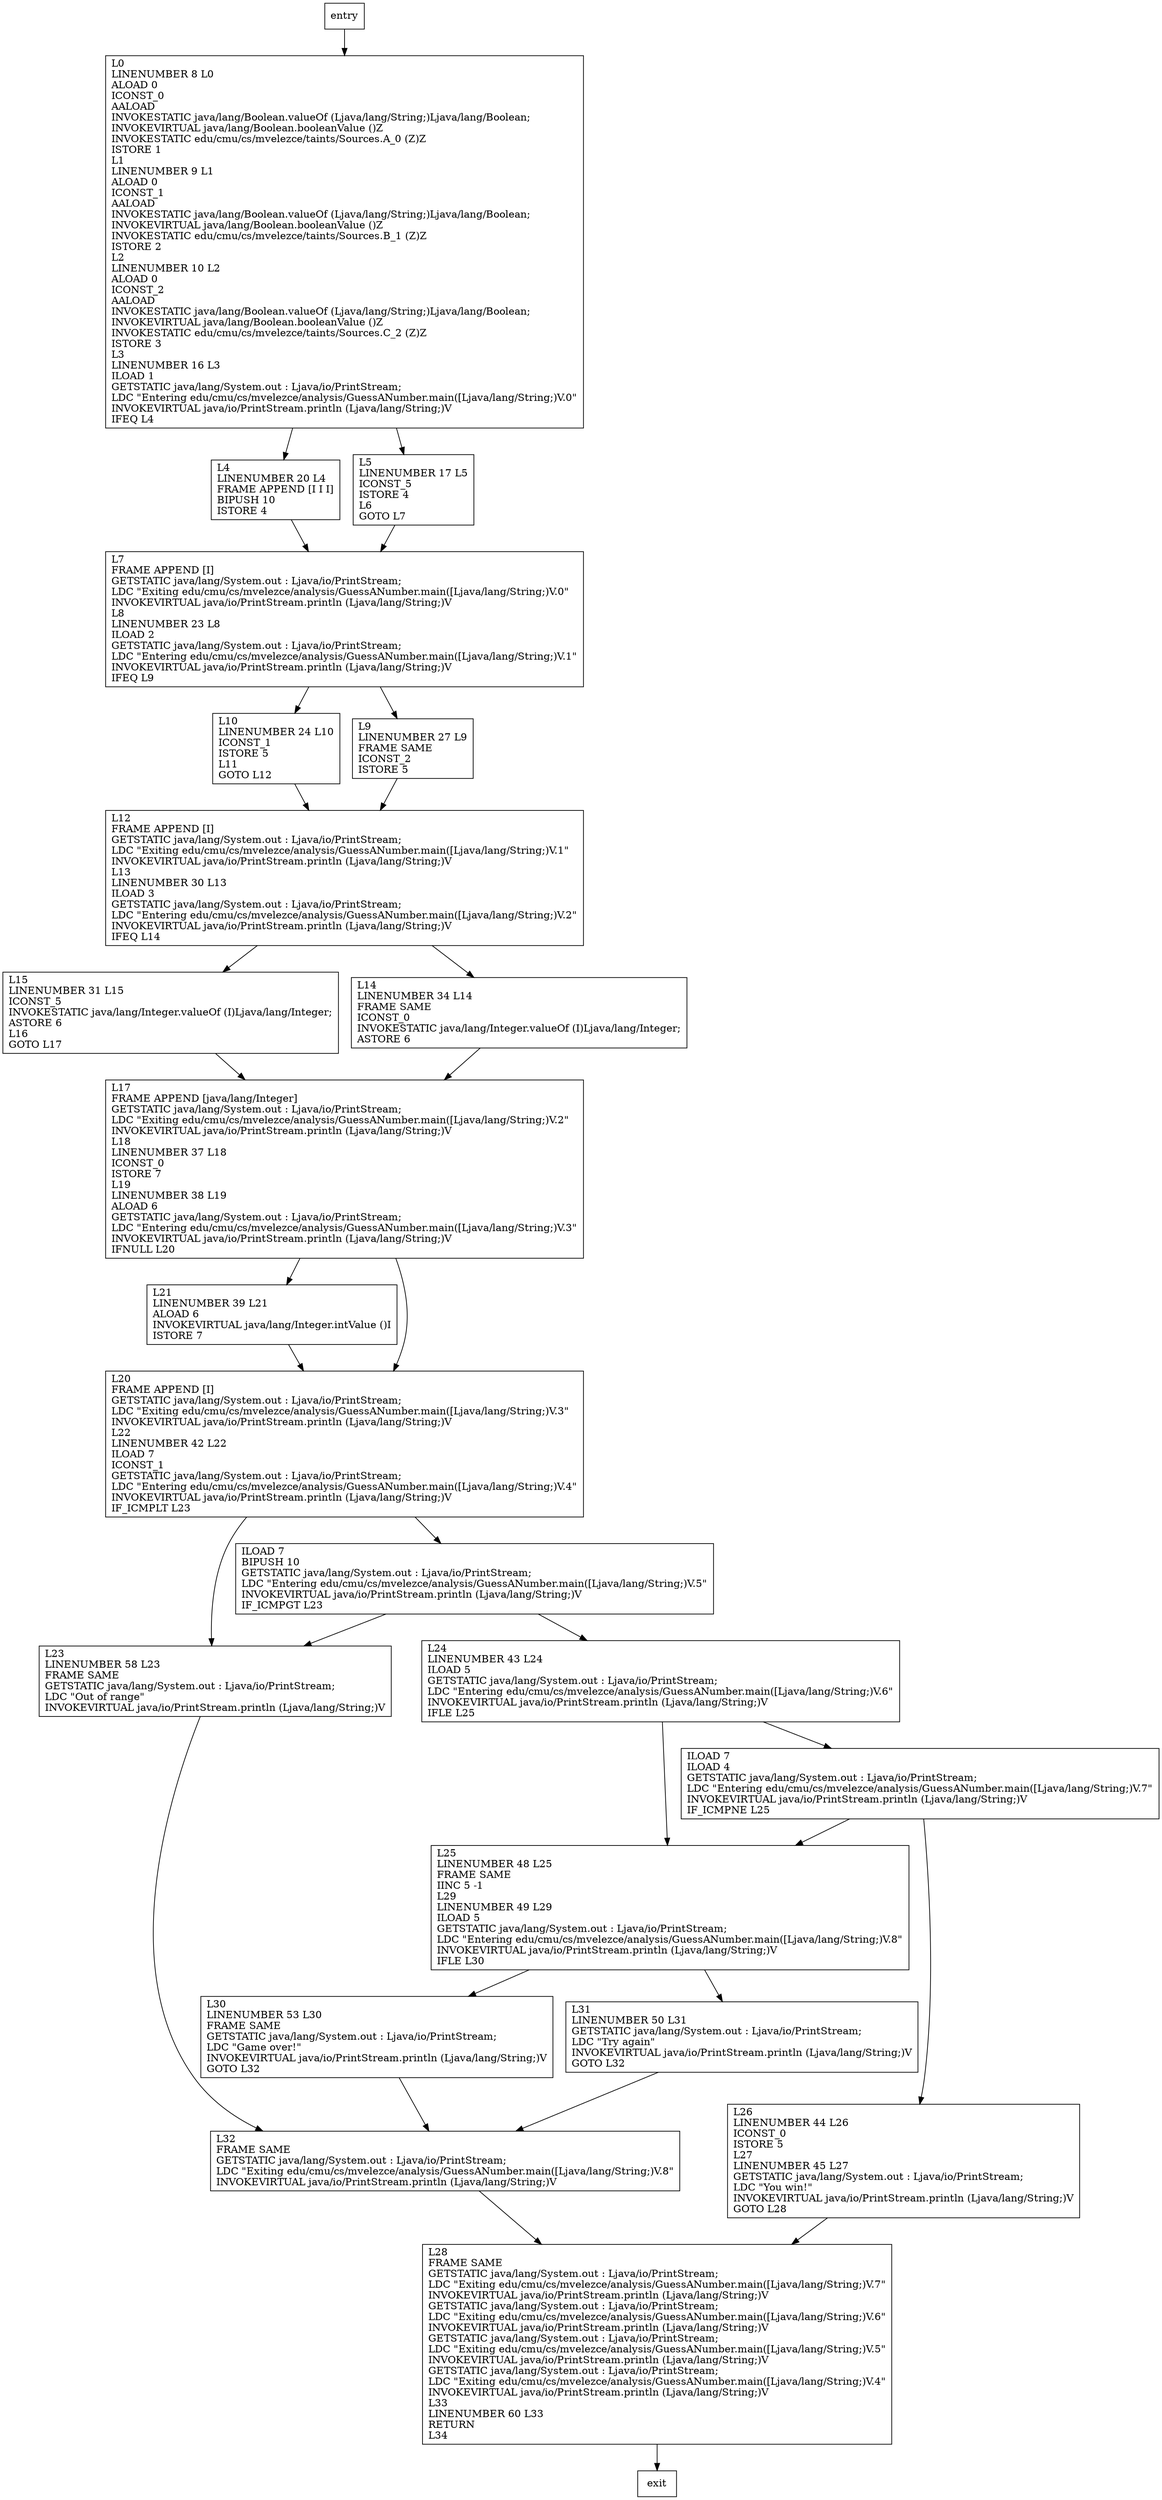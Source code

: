 digraph main {
node [shape=record];
1724222467 [label="ILOAD 7\lILOAD 4\lGETSTATIC java/lang/System.out : Ljava/io/PrintStream;\lLDC \"Entering edu/cmu/cs/mvelezce/analysis/GuessANumber.main([Ljava/lang/String;)V.7\"\lINVOKEVIRTUAL java/io/PrintStream.println (Ljava/lang/String;)V\lIF_ICMPNE L25\l"];
1512984183 [label="L4\lLINENUMBER 20 L4\lFRAME APPEND [I I I]\lBIPUSH 10\lISTORE 4\l"];
2035032781 [label="L7\lFRAME APPEND [I]\lGETSTATIC java/lang/System.out : Ljava/io/PrintStream;\lLDC \"Exiting edu/cmu/cs/mvelezce/analysis/GuessANumber.main([Ljava/lang/String;)V.0\"\lINVOKEVIRTUAL java/io/PrintStream.println (Ljava/lang/String;)V\lL8\lLINENUMBER 23 L8\lILOAD 2\lGETSTATIC java/lang/System.out : Ljava/io/PrintStream;\lLDC \"Entering edu/cmu/cs/mvelezce/analysis/GuessANumber.main([Ljava/lang/String;)V.1\"\lINVOKEVIRTUAL java/io/PrintStream.println (Ljava/lang/String;)V\lIFEQ L9\l"];
647213705 [label="L25\lLINENUMBER 48 L25\lFRAME SAME\lIINC 5 -1\lL29\lLINENUMBER 49 L29\lILOAD 5\lGETSTATIC java/lang/System.out : Ljava/io/PrintStream;\lLDC \"Entering edu/cmu/cs/mvelezce/analysis/GuessANumber.main([Ljava/lang/String;)V.8\"\lINVOKEVIRTUAL java/io/PrintStream.println (Ljava/lang/String;)V\lIFLE L30\l"];
96141602 [label="L10\lLINENUMBER 24 L10\lICONST_1\lISTORE 5\lL11\lGOTO L12\l"];
702811569 [label="L26\lLINENUMBER 44 L26\lICONST_0\lISTORE 5\lL27\lLINENUMBER 45 L27\lGETSTATIC java/lang/System.out : Ljava/io/PrintStream;\lLDC \"You win!\"\lINVOKEVIRTUAL java/io/PrintStream.println (Ljava/lang/String;)V\lGOTO L28\l"];
917887967 [label="L32\lFRAME SAME\lGETSTATIC java/lang/System.out : Ljava/io/PrintStream;\lLDC \"Exiting edu/cmu/cs/mvelezce/analysis/GuessANumber.main([Ljava/lang/String;)V.8\"\lINVOKEVIRTUAL java/io/PrintStream.println (Ljava/lang/String;)V\l"];
898412346 [label="L15\lLINENUMBER 31 L15\lICONST_5\lINVOKESTATIC java/lang/Integer.valueOf (I)Ljava/lang/Integer;\lASTORE 6\lL16\lGOTO L17\l"];
720241011 [label="L21\lLINENUMBER 39 L21\lALOAD 6\lINVOKEVIRTUAL java/lang/Integer.intValue ()I\lISTORE 7\l"];
1513270153 [label="L23\lLINENUMBER 58 L23\lFRAME SAME\lGETSTATIC java/lang/System.out : Ljava/io/PrintStream;\lLDC \"Out of range\"\lINVOKEVIRTUAL java/io/PrintStream.println (Ljava/lang/String;)V\l"];
1819642996 [label="ILOAD 7\lBIPUSH 10\lGETSTATIC java/lang/System.out : Ljava/io/PrintStream;\lLDC \"Entering edu/cmu/cs/mvelezce/analysis/GuessANumber.main([Ljava/lang/String;)V.5\"\lINVOKEVIRTUAL java/io/PrintStream.println (Ljava/lang/String;)V\lIF_ICMPGT L23\l"];
760134164 [label="L12\lFRAME APPEND [I]\lGETSTATIC java/lang/System.out : Ljava/io/PrintStream;\lLDC \"Exiting edu/cmu/cs/mvelezce/analysis/GuessANumber.main([Ljava/lang/String;)V.1\"\lINVOKEVIRTUAL java/io/PrintStream.println (Ljava/lang/String;)V\lL13\lLINENUMBER 30 L13\lILOAD 3\lGETSTATIC java/lang/System.out : Ljava/io/PrintStream;\lLDC \"Entering edu/cmu/cs/mvelezce/analysis/GuessANumber.main([Ljava/lang/String;)V.2\"\lINVOKEVIRTUAL java/io/PrintStream.println (Ljava/lang/String;)V\lIFEQ L14\l"];
2086331843 [label="L30\lLINENUMBER 53 L30\lFRAME SAME\lGETSTATIC java/lang/System.out : Ljava/io/PrintStream;\lLDC \"Game over!\"\lINVOKEVIRTUAL java/io/PrintStream.println (Ljava/lang/String;)V\lGOTO L32\l"];
2060160619 [label="L20\lFRAME APPEND [I]\lGETSTATIC java/lang/System.out : Ljava/io/PrintStream;\lLDC \"Exiting edu/cmu/cs/mvelezce/analysis/GuessANumber.main([Ljava/lang/String;)V.3\"\lINVOKEVIRTUAL java/io/PrintStream.println (Ljava/lang/String;)V\lL22\lLINENUMBER 42 L22\lILOAD 7\lICONST_1\lGETSTATIC java/lang/System.out : Ljava/io/PrintStream;\lLDC \"Entering edu/cmu/cs/mvelezce/analysis/GuessANumber.main([Ljava/lang/String;)V.4\"\lINVOKEVIRTUAL java/io/PrintStream.println (Ljava/lang/String;)V\lIF_ICMPLT L23\l"];
1206255692 [label="L31\lLINENUMBER 50 L31\lGETSTATIC java/lang/System.out : Ljava/io/PrintStream;\lLDC \"Try again\"\lINVOKEVIRTUAL java/io/PrintStream.println (Ljava/lang/String;)V\lGOTO L32\l"];
914496027 [label="L0\lLINENUMBER 8 L0\lALOAD 0\lICONST_0\lAALOAD\lINVOKESTATIC java/lang/Boolean.valueOf (Ljava/lang/String;)Ljava/lang/Boolean;\lINVOKEVIRTUAL java/lang/Boolean.booleanValue ()Z\lINVOKESTATIC edu/cmu/cs/mvelezce/taints/Sources.A_0 (Z)Z\lISTORE 1\lL1\lLINENUMBER 9 L1\lALOAD 0\lICONST_1\lAALOAD\lINVOKESTATIC java/lang/Boolean.valueOf (Ljava/lang/String;)Ljava/lang/Boolean;\lINVOKEVIRTUAL java/lang/Boolean.booleanValue ()Z\lINVOKESTATIC edu/cmu/cs/mvelezce/taints/Sources.B_1 (Z)Z\lISTORE 2\lL2\lLINENUMBER 10 L2\lALOAD 0\lICONST_2\lAALOAD\lINVOKESTATIC java/lang/Boolean.valueOf (Ljava/lang/String;)Ljava/lang/Boolean;\lINVOKEVIRTUAL java/lang/Boolean.booleanValue ()Z\lINVOKESTATIC edu/cmu/cs/mvelezce/taints/Sources.C_2 (Z)Z\lISTORE 3\lL3\lLINENUMBER 16 L3\lILOAD 1\lGETSTATIC java/lang/System.out : Ljava/io/PrintStream;\lLDC \"Entering edu/cmu/cs/mvelezce/analysis/GuessANumber.main([Ljava/lang/String;)V.0\"\lINVOKEVIRTUAL java/io/PrintStream.println (Ljava/lang/String;)V\lIFEQ L4\l"];
883805846 [label="L5\lLINENUMBER 17 L5\lICONST_5\lISTORE 4\lL6\lGOTO L7\l"];
1915259704 [label="L17\lFRAME APPEND [java/lang/Integer]\lGETSTATIC java/lang/System.out : Ljava/io/PrintStream;\lLDC \"Exiting edu/cmu/cs/mvelezce/analysis/GuessANumber.main([Ljava/lang/String;)V.2\"\lINVOKEVIRTUAL java/io/PrintStream.println (Ljava/lang/String;)V\lL18\lLINENUMBER 37 L18\lICONST_0\lISTORE 7\lL19\lLINENUMBER 38 L19\lALOAD 6\lGETSTATIC java/lang/System.out : Ljava/io/PrintStream;\lLDC \"Entering edu/cmu/cs/mvelezce/analysis/GuessANumber.main([Ljava/lang/String;)V.3\"\lINVOKEVIRTUAL java/io/PrintStream.println (Ljava/lang/String;)V\lIFNULL L20\l"];
1605938493 [label="L9\lLINENUMBER 27 L9\lFRAME SAME\lICONST_2\lISTORE 5\l"];
9292837 [label="L24\lLINENUMBER 43 L24\lILOAD 5\lGETSTATIC java/lang/System.out : Ljava/io/PrintStream;\lLDC \"Entering edu/cmu/cs/mvelezce/analysis/GuessANumber.main([Ljava/lang/String;)V.6\"\lINVOKEVIRTUAL java/io/PrintStream.println (Ljava/lang/String;)V\lIFLE L25\l"];
801582579 [label="L14\lLINENUMBER 34 L14\lFRAME SAME\lICONST_0\lINVOKESTATIC java/lang/Integer.valueOf (I)Ljava/lang/Integer;\lASTORE 6\l"];
1060491581 [label="L28\lFRAME SAME\lGETSTATIC java/lang/System.out : Ljava/io/PrintStream;\lLDC \"Exiting edu/cmu/cs/mvelezce/analysis/GuessANumber.main([Ljava/lang/String;)V.7\"\lINVOKEVIRTUAL java/io/PrintStream.println (Ljava/lang/String;)V\lGETSTATIC java/lang/System.out : Ljava/io/PrintStream;\lLDC \"Exiting edu/cmu/cs/mvelezce/analysis/GuessANumber.main([Ljava/lang/String;)V.6\"\lINVOKEVIRTUAL java/io/PrintStream.println (Ljava/lang/String;)V\lGETSTATIC java/lang/System.out : Ljava/io/PrintStream;\lLDC \"Exiting edu/cmu/cs/mvelezce/analysis/GuessANumber.main([Ljava/lang/String;)V.5\"\lINVOKEVIRTUAL java/io/PrintStream.println (Ljava/lang/String;)V\lGETSTATIC java/lang/System.out : Ljava/io/PrintStream;\lLDC \"Exiting edu/cmu/cs/mvelezce/analysis/GuessANumber.main([Ljava/lang/String;)V.4\"\lINVOKEVIRTUAL java/io/PrintStream.println (Ljava/lang/String;)V\lL33\lLINENUMBER 60 L33\lRETURN\lL34\l"];
entry;
exit;
1724222467 -> 647213705;
1724222467 -> 702811569;
917887967 -> 1060491581;
1513270153 -> 917887967;
1819642996 -> 9292837;
1819642996 -> 1513270153;
2060160619 -> 1513270153;
2060160619 -> 1819642996;
1915259704 -> 720241011;
1915259704 -> 2060160619;
1605938493 -> 760134164;
801582579 -> 1915259704;
1512984183 -> 2035032781;
2035032781 -> 96141602;
2035032781 -> 1605938493;
647213705 -> 2086331843;
647213705 -> 1206255692;
96141602 -> 760134164;
702811569 -> 1060491581;
898412346 -> 1915259704;
720241011 -> 2060160619;
760134164 -> 898412346;
760134164 -> 801582579;
2086331843 -> 917887967;
1206255692 -> 917887967;
entry -> 914496027;
914496027 -> 1512984183;
914496027 -> 883805846;
883805846 -> 2035032781;
9292837 -> 1724222467;
9292837 -> 647213705;
1060491581 -> exit;
}
